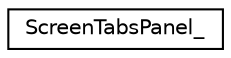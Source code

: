 digraph "Graphical Class Hierarchy"
{
  edge [fontname="Helvetica",fontsize="10",labelfontname="Helvetica",labelfontsize="10"];
  node [fontname="Helvetica",fontsize="10",shape=record];
  rankdir="LR";
  Node0 [label="ScreenTabsPanel_",height=0.2,width=0.4,color="black", fillcolor="white", style="filled",URL="$structScreenTabsPanel__.html"];
}
